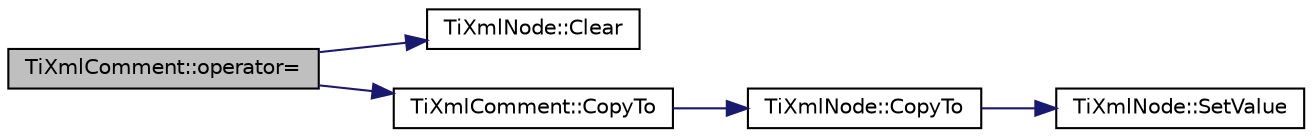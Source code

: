 digraph "TiXmlComment::operator="
{
  edge [fontname="Helvetica",fontsize="10",labelfontname="Helvetica",labelfontsize="10"];
  node [fontname="Helvetica",fontsize="10",shape=record];
  rankdir="LR";
  Node1 [label="TiXmlComment::operator=",height=0.2,width=0.4,color="black", fillcolor="grey75", style="filled" fontcolor="black"];
  Node1 -> Node2 [color="midnightblue",fontsize="10",style="solid"];
  Node2 [label="TiXmlNode::Clear",height=0.2,width=0.4,color="black", fillcolor="white", style="filled",URL="$class_ti_xml_node.html#a708e7f953df61d4d2d12f73171550a4b",tooltip="Delete all the children of this node. Does not affect &#39;this&#39;. "];
  Node1 -> Node3 [color="midnightblue",fontsize="10",style="solid"];
  Node3 [label="TiXmlComment::CopyTo",height=0.2,width=0.4,color="black", fillcolor="white", style="filled",URL="$class_ti_xml_comment.html#a3175b2f27628f4fb7a043897930cd934"];
  Node3 -> Node4 [color="midnightblue",fontsize="10",style="solid"];
  Node4 [label="TiXmlNode::CopyTo",height=0.2,width=0.4,color="black", fillcolor="white", style="filled",URL="$class_ti_xml_node.html#ab6056978923ad8350fb5164af32d8038"];
  Node4 -> Node5 [color="midnightblue",fontsize="10",style="solid"];
  Node5 [label="TiXmlNode::SetValue",height=0.2,width=0.4,color="black", fillcolor="white", style="filled",URL="$class_ti_xml_node.html#a2a38329ca5d3f28f98ce932b8299ae90"];
}
